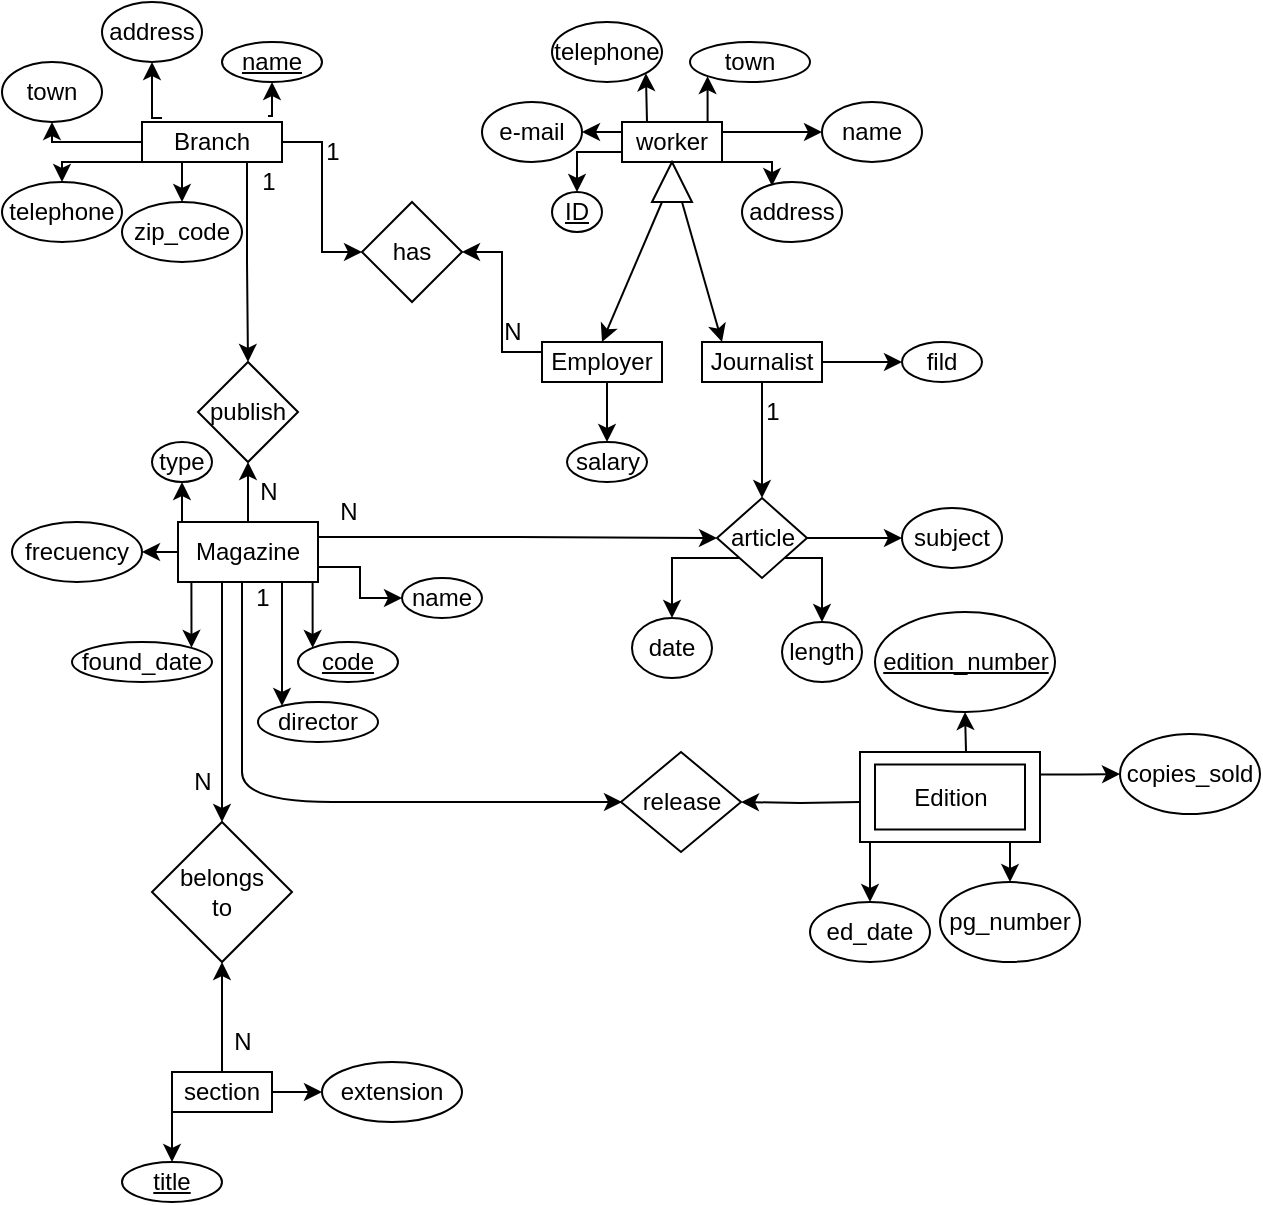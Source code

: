 <mxfile version="20.5.3" type="google"><diagram id="Sc1yQi1yuqwqbFN_Ikar" name="Página-1"><mxGraphModel grid="1" page="1" gridSize="10" guides="1" tooltips="1" connect="1" arrows="1" fold="1" pageScale="1" pageWidth="827" pageHeight="1169" math="0" shadow="0"><root><mxCell id="0"/><mxCell id="1" parent="0"/><mxCell id="bRDnBgi-RDfoHlIRHLW5-16" style="edgeStyle=orthogonalEdgeStyle;rounded=0;orthogonalLoop=1;jettySize=auto;html=1;exitX=0;exitY=0.5;exitDx=0;exitDy=0;entryX=0.5;entryY=1;entryDx=0;entryDy=0;" edge="1" parent="1" source="bRDnBgi-RDfoHlIRHLW5-1" target="bRDnBgi-RDfoHlIRHLW5-6"><mxGeometry relative="1" as="geometry"><Array as="points"><mxPoint x="35" y="150"/></Array></mxGeometry></mxCell><mxCell id="bRDnBgi-RDfoHlIRHLW5-17" style="edgeStyle=orthogonalEdgeStyle;rounded=0;orthogonalLoop=1;jettySize=auto;html=1;exitX=0;exitY=1;exitDx=0;exitDy=0;entryX=0.5;entryY=0;entryDx=0;entryDy=0;" edge="1" parent="1" source="bRDnBgi-RDfoHlIRHLW5-1" target="bRDnBgi-RDfoHlIRHLW5-7"><mxGeometry relative="1" as="geometry"><Array as="points"><mxPoint x="40" y="160"/></Array></mxGeometry></mxCell><mxCell id="bRDnBgi-RDfoHlIRHLW5-18" style="edgeStyle=orthogonalEdgeStyle;rounded=0;orthogonalLoop=1;jettySize=auto;html=1;exitX=0.5;exitY=1;exitDx=0;exitDy=0;entryX=0.5;entryY=0;entryDx=0;entryDy=0;" edge="1" parent="1" source="bRDnBgi-RDfoHlIRHLW5-1" target="bRDnBgi-RDfoHlIRHLW5-8"><mxGeometry relative="1" as="geometry"/></mxCell><mxCell id="bRDnBgi-RDfoHlIRHLW5-20" style="edgeStyle=orthogonalEdgeStyle;rounded=0;orthogonalLoop=1;jettySize=auto;html=1;exitX=1;exitY=0.5;exitDx=0;exitDy=0;entryX=0;entryY=0.5;entryDx=0;entryDy=0;" edge="1" parent="1" source="bRDnBgi-RDfoHlIRHLW5-1" target="bRDnBgi-RDfoHlIRHLW5-19"><mxGeometry relative="1" as="geometry"/></mxCell><mxCell id="bRDnBgi-RDfoHlIRHLW5-56" style="edgeStyle=orthogonalEdgeStyle;rounded=0;orthogonalLoop=1;jettySize=auto;html=1;exitX=0.75;exitY=1;exitDx=0;exitDy=0;entryX=0.5;entryY=0;entryDx=0;entryDy=0;" edge="1" parent="1" source="bRDnBgi-RDfoHlIRHLW5-1" target="bRDnBgi-RDfoHlIRHLW5-54"><mxGeometry relative="1" as="geometry"/></mxCell><mxCell id="bRDnBgi-RDfoHlIRHLW5-1" value="Branch" style="whiteSpace=wrap;html=1;" vertex="1" parent="1"><mxGeometry x="80" y="140" width="70" height="20" as="geometry"/></mxCell><mxCell id="bRDnBgi-RDfoHlIRHLW5-9" style="edgeStyle=orthogonalEdgeStyle;rounded=0;orthogonalLoop=1;jettySize=auto;html=1;exitX=0.9;exitY=-0.15;exitDx=0;exitDy=0;entryX=0.5;entryY=1;entryDx=0;entryDy=0;exitPerimeter=0;" edge="1" parent="1" source="bRDnBgi-RDfoHlIRHLW5-1" target="bRDnBgi-RDfoHlIRHLW5-4"><mxGeometry relative="1" as="geometry"/></mxCell><mxCell id="bRDnBgi-RDfoHlIRHLW5-4" value="&lt;u&gt;name&lt;/u&gt;" style="ellipse;whiteSpace=wrap;html=1;" vertex="1" parent="1"><mxGeometry x="120" y="100" width="50" height="20" as="geometry"/></mxCell><mxCell id="bRDnBgi-RDfoHlIRHLW5-10" style="edgeStyle=orthogonalEdgeStyle;rounded=0;orthogonalLoop=1;jettySize=auto;html=1;exitX=0.143;exitY=-0.1;exitDx=0;exitDy=0;entryX=0.5;entryY=1;entryDx=0;entryDy=0;exitPerimeter=0;" edge="1" parent="1" source="bRDnBgi-RDfoHlIRHLW5-1" target="bRDnBgi-RDfoHlIRHLW5-5"><mxGeometry relative="1" as="geometry"/></mxCell><mxCell id="bRDnBgi-RDfoHlIRHLW5-5" value="address" style="ellipse;whiteSpace=wrap;html=1;" vertex="1" parent="1"><mxGeometry x="60" y="80" width="50" height="30" as="geometry"/></mxCell><mxCell id="bRDnBgi-RDfoHlIRHLW5-6" value="town" style="ellipse;whiteSpace=wrap;html=1;" vertex="1" parent="1"><mxGeometry x="10" y="110" width="50" height="30" as="geometry"/></mxCell><mxCell id="bRDnBgi-RDfoHlIRHLW5-7" value="telephone" style="ellipse;whiteSpace=wrap;html=1;" vertex="1" parent="1"><mxGeometry x="10" y="170" width="60" height="30" as="geometry"/></mxCell><mxCell id="bRDnBgi-RDfoHlIRHLW5-8" value="zip_code" style="ellipse;whiteSpace=wrap;html=1;" vertex="1" parent="1"><mxGeometry x="70" y="180" width="60" height="30" as="geometry"/></mxCell><mxCell id="bRDnBgi-RDfoHlIRHLW5-19" value="has" style="rhombus;whiteSpace=wrap;html=1;" vertex="1" parent="1"><mxGeometry x="190" y="180" width="50" height="50" as="geometry"/></mxCell><mxCell id="bRDnBgi-RDfoHlIRHLW5-22" style="edgeStyle=orthogonalEdgeStyle;rounded=0;orthogonalLoop=1;jettySize=auto;html=1;exitX=0;exitY=0.25;exitDx=0;exitDy=0;entryX=1;entryY=0.5;entryDx=0;entryDy=0;" edge="1" parent="1" source="bRDnBgi-RDfoHlIRHLW5-26" target="bRDnBgi-RDfoHlIRHLW5-19"><mxGeometry relative="1" as="geometry"/></mxCell><mxCell id="bRDnBgi-RDfoHlIRHLW5-46" style="edgeStyle=orthogonalEdgeStyle;rounded=0;orthogonalLoop=1;jettySize=auto;html=1;exitX=1;exitY=0.25;exitDx=0;exitDy=0;entryX=0;entryY=0.5;entryDx=0;entryDy=0;" edge="1" parent="1" source="bRDnBgi-RDfoHlIRHLW5-21" target="bRDnBgi-RDfoHlIRHLW5-30"><mxGeometry relative="1" as="geometry"/></mxCell><mxCell id="bRDnBgi-RDfoHlIRHLW5-47" style="edgeStyle=orthogonalEdgeStyle;rounded=0;orthogonalLoop=1;jettySize=auto;html=1;exitX=1;exitY=0;exitDx=0;exitDy=0;entryX=0;entryY=1;entryDx=0;entryDy=0;" edge="1" parent="1" source="bRDnBgi-RDfoHlIRHLW5-21" target="bRDnBgi-RDfoHlIRHLW5-33"><mxGeometry relative="1" as="geometry"/></mxCell><mxCell id="bRDnBgi-RDfoHlIRHLW5-48" style="edgeStyle=orthogonalEdgeStyle;rounded=0;orthogonalLoop=1;jettySize=auto;html=1;exitX=0.25;exitY=0;exitDx=0;exitDy=0;entryX=1;entryY=1;entryDx=0;entryDy=0;" edge="1" parent="1" source="bRDnBgi-RDfoHlIRHLW5-21" target="bRDnBgi-RDfoHlIRHLW5-34"><mxGeometry relative="1" as="geometry"/></mxCell><mxCell id="bRDnBgi-RDfoHlIRHLW5-49" style="edgeStyle=orthogonalEdgeStyle;rounded=0;orthogonalLoop=1;jettySize=auto;html=1;exitX=0;exitY=0.25;exitDx=0;exitDy=0;entryX=1;entryY=0.5;entryDx=0;entryDy=0;" edge="1" parent="1" source="bRDnBgi-RDfoHlIRHLW5-21" target="bRDnBgi-RDfoHlIRHLW5-35"><mxGeometry relative="1" as="geometry"/></mxCell><mxCell id="bRDnBgi-RDfoHlIRHLW5-50" style="edgeStyle=orthogonalEdgeStyle;rounded=0;orthogonalLoop=1;jettySize=auto;html=1;exitX=0;exitY=0.75;exitDx=0;exitDy=0;entryX=0.5;entryY=0;entryDx=0;entryDy=0;" edge="1" parent="1" source="bRDnBgi-RDfoHlIRHLW5-21" target="bRDnBgi-RDfoHlIRHLW5-29"><mxGeometry relative="1" as="geometry"/></mxCell><mxCell id="bRDnBgi-RDfoHlIRHLW5-21" value="worker" style="whiteSpace=wrap;html=1;" vertex="1" parent="1"><mxGeometry x="320" y="140" width="50" height="20" as="geometry"/></mxCell><mxCell id="bRDnBgi-RDfoHlIRHLW5-23" value="" style="triangle;whiteSpace=wrap;html=1;rotation=-90;" vertex="1" parent="1"><mxGeometry x="335" y="160" width="20" height="20" as="geometry"/></mxCell><mxCell id="bRDnBgi-RDfoHlIRHLW5-24" value="" style="endArrow=classic;html=1;rounded=0;" edge="1" parent="1"><mxGeometry width="50" height="50" relative="1" as="geometry"><mxPoint x="340" y="180" as="sourcePoint"/><mxPoint x="310" y="250" as="targetPoint"/></mxGeometry></mxCell><mxCell id="bRDnBgi-RDfoHlIRHLW5-25" value="" style="endArrow=classic;html=1;rounded=0;exitX=0;exitY=0.75;exitDx=0;exitDy=0;" edge="1" parent="1" source="bRDnBgi-RDfoHlIRHLW5-23"><mxGeometry width="50" height="50" relative="1" as="geometry"><mxPoint x="390" y="260" as="sourcePoint"/><mxPoint x="370" y="250" as="targetPoint"/></mxGeometry></mxCell><mxCell id="bRDnBgi-RDfoHlIRHLW5-53" style="edgeStyle=orthogonalEdgeStyle;rounded=0;orthogonalLoop=1;jettySize=auto;html=1;exitX=0.5;exitY=1;exitDx=0;exitDy=0;entryX=0.5;entryY=0;entryDx=0;entryDy=0;" edge="1" parent="1" source="bRDnBgi-RDfoHlIRHLW5-26" target="bRDnBgi-RDfoHlIRHLW5-52"><mxGeometry relative="1" as="geometry"/></mxCell><mxCell id="bRDnBgi-RDfoHlIRHLW5-26" value="Employer" style="whiteSpace=wrap;html=1;" vertex="1" parent="1"><mxGeometry x="280" y="250" width="60" height="20" as="geometry"/></mxCell><mxCell id="8O0eucSX31wO89_ngDuP-2" style="edgeStyle=orthogonalEdgeStyle;rounded=0;orthogonalLoop=1;jettySize=auto;html=1;exitX=0.5;exitY=1;exitDx=0;exitDy=0;entryX=0.5;entryY=0;entryDx=0;entryDy=0;" edge="1" parent="1" source="bRDnBgi-RDfoHlIRHLW5-27" target="8O0eucSX31wO89_ngDuP-1"><mxGeometry relative="1" as="geometry"/></mxCell><mxCell id="8O0eucSX31wO89_ngDuP-20" style="edgeStyle=orthogonalEdgeStyle;rounded=0;orthogonalLoop=1;jettySize=auto;html=1;exitX=1;exitY=0.5;exitDx=0;exitDy=0;entryX=0;entryY=0.5;entryDx=0;entryDy=0;" edge="1" parent="1" source="bRDnBgi-RDfoHlIRHLW5-27" target="8O0eucSX31wO89_ngDuP-19"><mxGeometry relative="1" as="geometry"/></mxCell><mxCell id="bRDnBgi-RDfoHlIRHLW5-27" value="Journalist" style="whiteSpace=wrap;html=1;" vertex="1" parent="1"><mxGeometry x="360" y="250" width="60" height="20" as="geometry"/></mxCell><mxCell id="bRDnBgi-RDfoHlIRHLW5-28" value="N" style="text;html=1;align=center;verticalAlign=middle;resizable=0;points=[];autosize=1;strokeColor=none;fillColor=none;" vertex="1" parent="1"><mxGeometry x="250" y="230" width="30" height="30" as="geometry"/></mxCell><mxCell id="bRDnBgi-RDfoHlIRHLW5-29" value="&lt;u&gt;ID&lt;/u&gt;" style="ellipse;whiteSpace=wrap;html=1;" vertex="1" parent="1"><mxGeometry x="285" y="175" width="25" height="20" as="geometry"/></mxCell><mxCell id="bRDnBgi-RDfoHlIRHLW5-30" value="name" style="ellipse;whiteSpace=wrap;html=1;" vertex="1" parent="1"><mxGeometry x="420" y="130" width="50" height="30" as="geometry"/></mxCell><mxCell id="bRDnBgi-RDfoHlIRHLW5-45" style="edgeStyle=orthogonalEdgeStyle;rounded=0;orthogonalLoop=1;jettySize=auto;html=1;exitX=1;exitY=1;exitDx=0;exitDy=0;entryX=0.3;entryY=0.067;entryDx=0;entryDy=0;entryPerimeter=0;" edge="1" parent="1" source="bRDnBgi-RDfoHlIRHLW5-21" target="bRDnBgi-RDfoHlIRHLW5-32"><mxGeometry relative="1" as="geometry"/></mxCell><mxCell id="bRDnBgi-RDfoHlIRHLW5-32" value="address" style="ellipse;whiteSpace=wrap;html=1;" vertex="1" parent="1"><mxGeometry x="380" y="170" width="50" height="30" as="geometry"/></mxCell><mxCell id="bRDnBgi-RDfoHlIRHLW5-33" value="town" style="ellipse;whiteSpace=wrap;html=1;" vertex="1" parent="1"><mxGeometry x="354" y="100" width="60" height="20" as="geometry"/></mxCell><mxCell id="bRDnBgi-RDfoHlIRHLW5-34" value="telephone" style="ellipse;whiteSpace=wrap;html=1;" vertex="1" parent="1"><mxGeometry x="285" y="90" width="55" height="30" as="geometry"/></mxCell><mxCell id="bRDnBgi-RDfoHlIRHLW5-35" value="e-mail" style="ellipse;whiteSpace=wrap;html=1;" vertex="1" parent="1"><mxGeometry x="250" y="130" width="50" height="30" as="geometry"/></mxCell><mxCell id="bRDnBgi-RDfoHlIRHLW5-52" value="salary" style="ellipse;whiteSpace=wrap;html=1;" vertex="1" parent="1"><mxGeometry x="292.5" y="300" width="40" height="20" as="geometry"/></mxCell><mxCell id="bRDnBgi-RDfoHlIRHLW5-60" style="edgeStyle=orthogonalEdgeStyle;rounded=0;orthogonalLoop=1;jettySize=auto;html=1;exitX=0.5;exitY=0;exitDx=0;exitDy=0;entryX=0.5;entryY=1;entryDx=0;entryDy=0;" edge="1" parent="1" source="bRDnBgi-RDfoHlIRHLW5-59" target="bRDnBgi-RDfoHlIRHLW5-54"><mxGeometry relative="1" as="geometry"/></mxCell><mxCell id="bRDnBgi-RDfoHlIRHLW5-54" value="publish" style="rhombus;whiteSpace=wrap;html=1;" vertex="1" parent="1"><mxGeometry x="108" y="260" width="50" height="50" as="geometry"/></mxCell><mxCell id="bRDnBgi-RDfoHlIRHLW5-57" value="1" style="text;html=1;align=center;verticalAlign=middle;resizable=0;points=[];autosize=1;strokeColor=none;fillColor=none;" vertex="1" parent="1"><mxGeometry x="160" y="140" width="30" height="30" as="geometry"/></mxCell><mxCell id="bRDnBgi-RDfoHlIRHLW5-58" value="1" style="text;html=1;align=center;verticalAlign=middle;resizable=0;points=[];autosize=1;strokeColor=none;fillColor=none;" vertex="1" parent="1"><mxGeometry x="128" y="155" width="30" height="30" as="geometry"/></mxCell><mxCell id="bRDnBgi-RDfoHlIRHLW5-71" style="edgeStyle=orthogonalEdgeStyle;rounded=0;orthogonalLoop=1;jettySize=auto;html=1;exitX=0;exitY=0.5;exitDx=0;exitDy=0;entryX=1;entryY=0.5;entryDx=0;entryDy=0;" edge="1" parent="1" source="bRDnBgi-RDfoHlIRHLW5-59" target="bRDnBgi-RDfoHlIRHLW5-61"><mxGeometry relative="1" as="geometry"/></mxCell><mxCell id="bRDnBgi-RDfoHlIRHLW5-72" style="edgeStyle=orthogonalEdgeStyle;rounded=0;orthogonalLoop=1;jettySize=auto;html=1;exitX=0;exitY=0;exitDx=0;exitDy=0;entryX=0.5;entryY=1;entryDx=0;entryDy=0;" edge="1" parent="1" source="bRDnBgi-RDfoHlIRHLW5-59" target="bRDnBgi-RDfoHlIRHLW5-62"><mxGeometry relative="1" as="geometry"/></mxCell><mxCell id="bRDnBgi-RDfoHlIRHLW5-73" style="edgeStyle=orthogonalEdgeStyle;rounded=0;orthogonalLoop=1;jettySize=auto;html=1;exitX=0;exitY=1;exitDx=0;exitDy=0;entryX=1;entryY=0;entryDx=0;entryDy=0;" edge="1" parent="1" source="bRDnBgi-RDfoHlIRHLW5-59" target="bRDnBgi-RDfoHlIRHLW5-64"><mxGeometry relative="1" as="geometry"/></mxCell><mxCell id="bRDnBgi-RDfoHlIRHLW5-74" style="edgeStyle=orthogonalEdgeStyle;rounded=0;orthogonalLoop=1;jettySize=auto;html=1;exitX=0.5;exitY=1;exitDx=0;exitDy=0;" edge="1" parent="1" source="bRDnBgi-RDfoHlIRHLW5-59" target="bRDnBgi-RDfoHlIRHLW5-63"><mxGeometry relative="1" as="geometry"><Array as="points"><mxPoint x="150" y="370"/></Array></mxGeometry></mxCell><mxCell id="bRDnBgi-RDfoHlIRHLW5-77" style="edgeStyle=orthogonalEdgeStyle;rounded=0;orthogonalLoop=1;jettySize=auto;html=1;exitX=1;exitY=1;exitDx=0;exitDy=0;entryX=0;entryY=0;entryDx=0;entryDy=0;" edge="1" parent="1" source="bRDnBgi-RDfoHlIRHLW5-59" target="bRDnBgi-RDfoHlIRHLW5-69"><mxGeometry relative="1" as="geometry"/></mxCell><mxCell id="bRDnBgi-RDfoHlIRHLW5-79" style="edgeStyle=orthogonalEdgeStyle;rounded=0;orthogonalLoop=1;jettySize=auto;html=1;exitX=1;exitY=0.75;exitDx=0;exitDy=0;entryX=0;entryY=0.5;entryDx=0;entryDy=0;" edge="1" parent="1" source="bRDnBgi-RDfoHlIRHLW5-59" target="bRDnBgi-RDfoHlIRHLW5-65"><mxGeometry relative="1" as="geometry"/></mxCell><mxCell id="bRDnBgi-RDfoHlIRHLW5-59" value="Magazine" style="whiteSpace=wrap;html=1;" vertex="1" parent="1"><mxGeometry x="98" y="340" width="70" height="30" as="geometry"/></mxCell><mxCell id="bRDnBgi-RDfoHlIRHLW5-61" value="frecuency" style="ellipse;whiteSpace=wrap;html=1;" vertex="1" parent="1"><mxGeometry x="15" y="340" width="65" height="30" as="geometry"/></mxCell><mxCell id="bRDnBgi-RDfoHlIRHLW5-62" value="type" style="ellipse;whiteSpace=wrap;html=1;" vertex="1" parent="1"><mxGeometry x="85" y="300" width="30" height="20" as="geometry"/></mxCell><mxCell id="bRDnBgi-RDfoHlIRHLW5-63" value="director" style="ellipse;whiteSpace=wrap;html=1;" vertex="1" parent="1"><mxGeometry x="138" y="430" width="60" height="20" as="geometry"/></mxCell><mxCell id="bRDnBgi-RDfoHlIRHLW5-64" value="found_date" style="ellipse;whiteSpace=wrap;html=1;" vertex="1" parent="1"><mxGeometry x="45" y="400" width="70" height="20" as="geometry"/></mxCell><mxCell id="bRDnBgi-RDfoHlIRHLW5-65" value="name" style="ellipse;whiteSpace=wrap;html=1;" vertex="1" parent="1"><mxGeometry x="210" y="368" width="40" height="20" as="geometry"/></mxCell><mxCell id="bRDnBgi-RDfoHlIRHLW5-69" value="&lt;u&gt;code&lt;/u&gt;" style="ellipse;whiteSpace=wrap;html=1;" vertex="1" parent="1"><mxGeometry x="158" y="400" width="50" height="20" as="geometry"/></mxCell><mxCell id="bRDnBgi-RDfoHlIRHLW5-70" value="N" style="text;html=1;align=center;verticalAlign=middle;resizable=0;points=[];autosize=1;strokeColor=none;fillColor=none;" vertex="1" parent="1"><mxGeometry x="128" y="310" width="30" height="30" as="geometry"/></mxCell><mxCell id="8O0eucSX31wO89_ngDuP-17" style="edgeStyle=orthogonalEdgeStyle;rounded=0;orthogonalLoop=1;jettySize=auto;html=1;exitX=1;exitY=0.25;exitDx=0;exitDy=0;entryX=0;entryY=0.5;entryDx=0;entryDy=0;" edge="1" parent="1" source="bRDnBgi-RDfoHlIRHLW5-59" target="8O0eucSX31wO89_ngDuP-1"><mxGeometry relative="1" as="geometry"/></mxCell><mxCell id="8O0eucSX31wO89_ngDuP-1" value="article" style="rhombus;whiteSpace=wrap;html=1;" vertex="1" parent="1"><mxGeometry x="367.5" y="328" width="45" height="40" as="geometry"/></mxCell><mxCell id="8O0eucSX31wO89_ngDuP-3" value="1" style="text;html=1;align=center;verticalAlign=middle;resizable=0;points=[];autosize=1;strokeColor=none;fillColor=none;" vertex="1" parent="1"><mxGeometry x="380" y="270" width="30" height="30" as="geometry"/></mxCell><mxCell id="8O0eucSX31wO89_ngDuP-11" style="edgeStyle=orthogonalEdgeStyle;rounded=0;orthogonalLoop=1;jettySize=auto;html=1;exitX=1;exitY=0.5;exitDx=0;exitDy=0;entryX=0;entryY=0.5;entryDx=0;entryDy=0;" edge="1" parent="1" source="8O0eucSX31wO89_ngDuP-1" target="8O0eucSX31wO89_ngDuP-8"><mxGeometry relative="1" as="geometry"><mxPoint x="415" y="410" as="sourcePoint"/></mxGeometry></mxCell><mxCell id="8O0eucSX31wO89_ngDuP-12" style="edgeStyle=orthogonalEdgeStyle;rounded=0;orthogonalLoop=1;jettySize=auto;html=1;exitX=1;exitY=1;exitDx=0;exitDy=0;entryX=0.5;entryY=0;entryDx=0;entryDy=0;" edge="1" parent="1" source="8O0eucSX31wO89_ngDuP-1" target="8O0eucSX31wO89_ngDuP-9"><mxGeometry relative="1" as="geometry"><mxPoint x="415" y="425" as="sourcePoint"/></mxGeometry></mxCell><mxCell id="8O0eucSX31wO89_ngDuP-13" style="edgeStyle=orthogonalEdgeStyle;rounded=0;orthogonalLoop=1;jettySize=auto;html=1;exitX=0;exitY=1;exitDx=0;exitDy=0;entryX=0.5;entryY=0;entryDx=0;entryDy=0;" edge="1" parent="1" source="8O0eucSX31wO89_ngDuP-1" target="8O0eucSX31wO89_ngDuP-10"><mxGeometry relative="1" as="geometry"><mxPoint x="377.5" y="425" as="sourcePoint"/></mxGeometry></mxCell><mxCell id="8O0eucSX31wO89_ngDuP-8" value="subject" style="ellipse;whiteSpace=wrap;html=1;" vertex="1" parent="1"><mxGeometry x="460" y="333" width="50" height="30" as="geometry"/></mxCell><mxCell id="8O0eucSX31wO89_ngDuP-9" value="length" style="ellipse;whiteSpace=wrap;html=1;" vertex="1" parent="1"><mxGeometry x="400" y="390" width="40" height="30" as="geometry"/></mxCell><mxCell id="8O0eucSX31wO89_ngDuP-10" value="date" style="ellipse;whiteSpace=wrap;html=1;" vertex="1" parent="1"><mxGeometry x="325" y="388" width="40" height="30" as="geometry"/></mxCell><mxCell id="8O0eucSX31wO89_ngDuP-18" value="N" style="text;html=1;align=center;verticalAlign=middle;resizable=0;points=[];autosize=1;strokeColor=none;fillColor=none;" vertex="1" parent="1"><mxGeometry x="168" y="320" width="30" height="30" as="geometry"/></mxCell><mxCell id="8O0eucSX31wO89_ngDuP-19" value="fild" style="ellipse;whiteSpace=wrap;html=1;" vertex="1" parent="1"><mxGeometry x="460" y="250" width="40" height="20" as="geometry"/></mxCell><mxCell id="8O0eucSX31wO89_ngDuP-25" style="edgeStyle=orthogonalEdgeStyle;rounded=0;orthogonalLoop=1;jettySize=auto;html=1;exitX=0.5;exitY=0;exitDx=0;exitDy=0;entryX=0.5;entryY=1;entryDx=0;entryDy=0;" edge="1" parent="1" source="8O0eucSX31wO89_ngDuP-21" target="8O0eucSX31wO89_ngDuP-24"><mxGeometry relative="1" as="geometry"/></mxCell><mxCell id="8O0eucSX31wO89_ngDuP-29" style="edgeStyle=orthogonalEdgeStyle;rounded=0;orthogonalLoop=1;jettySize=auto;html=1;exitX=0.25;exitY=1;exitDx=0;exitDy=0;entryX=0.5;entryY=0;entryDx=0;entryDy=0;" edge="1" parent="1" source="8O0eucSX31wO89_ngDuP-21" target="8O0eucSX31wO89_ngDuP-28"><mxGeometry relative="1" as="geometry"/></mxCell><mxCell id="8O0eucSX31wO89_ngDuP-31" style="edgeStyle=orthogonalEdgeStyle;rounded=0;orthogonalLoop=1;jettySize=auto;html=1;exitX=1;exitY=0.5;exitDx=0;exitDy=0;" edge="1" parent="1" source="8O0eucSX31wO89_ngDuP-21" target="8O0eucSX31wO89_ngDuP-30"><mxGeometry relative="1" as="geometry"/></mxCell><mxCell id="8O0eucSX31wO89_ngDuP-21" value="section" style="rounded=0;whiteSpace=wrap;html=1;" vertex="1" parent="1"><mxGeometry x="95" y="615" width="50" height="20" as="geometry"/></mxCell><mxCell id="8O0eucSX31wO89_ngDuP-23" value="" style="endArrow=classic;html=1;rounded=0;" edge="1" parent="1"><mxGeometry width="50" height="50" relative="1" as="geometry"><mxPoint x="120" y="370" as="sourcePoint"/><mxPoint x="120" y="490" as="targetPoint"/></mxGeometry></mxCell><mxCell id="8O0eucSX31wO89_ngDuP-24" value="belongs&lt;br&gt;to" style="rhombus;whiteSpace=wrap;html=1;" vertex="1" parent="1"><mxGeometry x="85" y="490" width="70" height="70" as="geometry"/></mxCell><mxCell id="8O0eucSX31wO89_ngDuP-26" value="N" style="text;html=1;align=center;verticalAlign=middle;resizable=0;points=[];autosize=1;strokeColor=none;fillColor=none;" vertex="1" parent="1"><mxGeometry x="115" y="585" width="30" height="30" as="geometry"/></mxCell><mxCell id="8O0eucSX31wO89_ngDuP-27" value="N" style="text;html=1;align=center;verticalAlign=middle;resizable=0;points=[];autosize=1;strokeColor=none;fillColor=none;" vertex="1" parent="1"><mxGeometry x="95" y="455" width="30" height="30" as="geometry"/></mxCell><mxCell id="8O0eucSX31wO89_ngDuP-28" value="&lt;u&gt;title&lt;/u&gt;" style="ellipse;whiteSpace=wrap;html=1;" vertex="1" parent="1"><mxGeometry x="70" y="660" width="50" height="20" as="geometry"/></mxCell><mxCell id="8O0eucSX31wO89_ngDuP-30" value="extension" style="ellipse;whiteSpace=wrap;html=1;" vertex="1" parent="1"><mxGeometry x="170" y="610" width="70" height="30" as="geometry"/></mxCell><mxCell id="8O0eucSX31wO89_ngDuP-35" value="" style="curved=1;endArrow=classic;html=1;rounded=0;" edge="1" parent="1"><mxGeometry width="50" height="50" relative="1" as="geometry"><mxPoint x="130" y="370" as="sourcePoint"/><mxPoint x="320" y="480" as="targetPoint"/><Array as="points"><mxPoint x="130" y="450"/><mxPoint x="130" y="480"/><mxPoint x="220" y="480"/><mxPoint x="280" y="480"/></Array></mxGeometry></mxCell><mxCell id="8O0eucSX31wO89_ngDuP-39" style="edgeStyle=orthogonalEdgeStyle;rounded=0;orthogonalLoop=1;jettySize=auto;html=1;exitX=1;exitY=0.5;exitDx=0;exitDy=0;entryX=1;entryY=0.5;entryDx=0;entryDy=0;" edge="1" parent="1" target="8O0eucSX31wO89_ngDuP-36"><mxGeometry relative="1" as="geometry"><mxPoint x="418.5" y="480" as="targetPoint"/><mxPoint x="439" y="480" as="sourcePoint"/></mxGeometry></mxCell><mxCell id="8O0eucSX31wO89_ngDuP-36" value="release" style="rhombus;whiteSpace=wrap;html=1;" vertex="1" parent="1"><mxGeometry x="319.5" y="455" width="60" height="50" as="geometry"/></mxCell><mxCell id="8O0eucSX31wO89_ngDuP-37" value="1" style="text;html=1;align=center;verticalAlign=middle;resizable=0;points=[];autosize=1;strokeColor=none;fillColor=none;" vertex="1" parent="1"><mxGeometry x="125" y="363" width="30" height="30" as="geometry"/></mxCell><mxCell id="8O0eucSX31wO89_ngDuP-45" style="edgeStyle=orthogonalEdgeStyle;rounded=0;orthogonalLoop=1;jettySize=auto;html=1;exitX=1;exitY=0.25;exitDx=0;exitDy=0;entryX=0;entryY=0.5;entryDx=0;entryDy=0;" edge="1" parent="1" source="8O0eucSX31wO89_ngDuP-40" target="8O0eucSX31wO89_ngDuP-44"><mxGeometry relative="1" as="geometry"/></mxCell><mxCell id="8O0eucSX31wO89_ngDuP-47" style="edgeStyle=orthogonalEdgeStyle;rounded=0;orthogonalLoop=1;jettySize=auto;html=1;exitX=0.75;exitY=1;exitDx=0;exitDy=0;entryX=0.5;entryY=0;entryDx=0;entryDy=0;" edge="1" parent="1" source="8O0eucSX31wO89_ngDuP-40" target="8O0eucSX31wO89_ngDuP-46"><mxGeometry relative="1" as="geometry"/></mxCell><mxCell id="Z3ZWv_II_TY8yBHqBsDM-1" style="edgeStyle=orthogonalEdgeStyle;rounded=0;orthogonalLoop=1;jettySize=auto;html=1;exitX=0;exitY=1;exitDx=0;exitDy=0;entryX=0.5;entryY=0;entryDx=0;entryDy=0;" edge="1" parent="1" source="8O0eucSX31wO89_ngDuP-40" target="8O0eucSX31wO89_ngDuP-48"><mxGeometry relative="1" as="geometry"/></mxCell><mxCell id="8O0eucSX31wO89_ngDuP-40" value="" style="whiteSpace=wrap;html=1;" vertex="1" parent="1"><mxGeometry x="439" y="455" width="90" height="45" as="geometry"/></mxCell><mxCell id="8O0eucSX31wO89_ngDuP-41" value="Edition" style="whiteSpace=wrap;html=1;" vertex="1" parent="1"><mxGeometry x="446.5" y="461.25" width="75" height="32.5" as="geometry"/></mxCell><mxCell id="8O0eucSX31wO89_ngDuP-44" value="copies_sold" style="ellipse;whiteSpace=wrap;html=1;" vertex="1" parent="1"><mxGeometry x="569" y="446" width="70" height="40" as="geometry"/></mxCell><mxCell id="8O0eucSX31wO89_ngDuP-46" value="pg_number" style="ellipse;whiteSpace=wrap;html=1;" vertex="1" parent="1"><mxGeometry x="479" y="520" width="70" height="40" as="geometry"/></mxCell><mxCell id="8O0eucSX31wO89_ngDuP-48" value="ed_date" style="ellipse;whiteSpace=wrap;html=1;" vertex="1" parent="1"><mxGeometry x="414" y="530" width="60" height="30" as="geometry"/></mxCell><mxCell id="Z3ZWv_II_TY8yBHqBsDM-5" style="edgeStyle=orthogonalEdgeStyle;rounded=0;orthogonalLoop=1;jettySize=auto;html=1;exitX=0.589;exitY=0;exitDx=0;exitDy=0;entryX=0.5;entryY=1;entryDx=0;entryDy=0;exitPerimeter=0;" edge="1" parent="1" source="8O0eucSX31wO89_ngDuP-40" target="Z3ZWv_II_TY8yBHqBsDM-4"><mxGeometry relative="1" as="geometry"/></mxCell><mxCell id="Z3ZWv_II_TY8yBHqBsDM-4" value="&lt;u&gt;edition_number&lt;/u&gt;" style="ellipse;whiteSpace=wrap;html=1;" vertex="1" parent="1"><mxGeometry x="446.5" y="385" width="90" height="50" as="geometry"/></mxCell></root></mxGraphModel></diagram></mxfile>